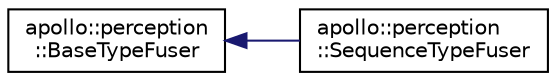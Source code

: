 digraph "Graphical Class Hierarchy"
{
  edge [fontname="Helvetica",fontsize="10",labelfontname="Helvetica",labelfontsize="10"];
  node [fontname="Helvetica",fontsize="10",shape=record];
  rankdir="LR";
  Node1 [label="apollo::perception\l::BaseTypeFuser",height=0.2,width=0.4,color="black", fillcolor="white", style="filled",URL="$classapollo_1_1perception_1_1BaseTypeFuser.html"];
  Node1 -> Node2 [dir="back",color="midnightblue",fontsize="10",style="solid",fontname="Helvetica"];
  Node2 [label="apollo::perception\l::SequenceTypeFuser",height=0.2,width=0.4,color="black", fillcolor="white", style="filled",URL="$classapollo_1_1perception_1_1SequenceTypeFuser.html"];
}
